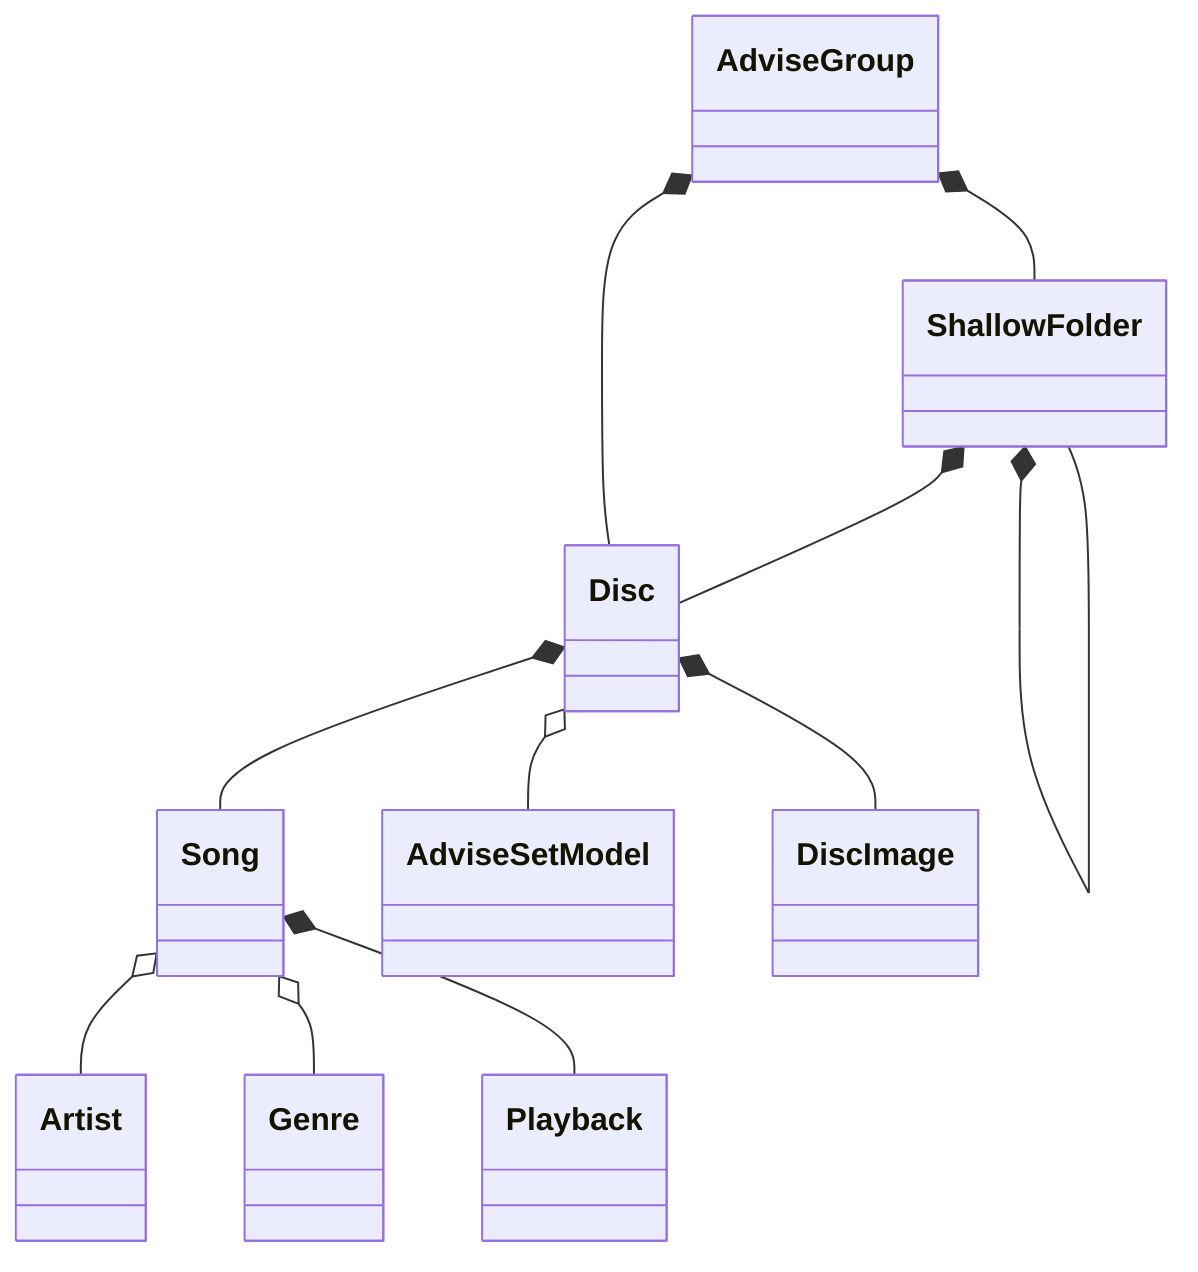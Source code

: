classDiagram

AdviseGroup *-- ShallowFolder
AdviseGroup *-- Disc

ShallowFolder *-- ShallowFolder
ShallowFolder *-- Disc

Disc *-- Song
Disc o-- AdviseSetModel
Disc *-- DiscImage

Song o-- Artist
Song o-- Genre
Song *-- Playback